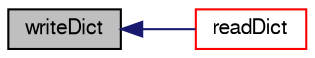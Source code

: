 digraph "writeDict"
{
  bgcolor="transparent";
  edge [fontname="FreeSans",fontsize="10",labelfontname="FreeSans",labelfontsize="10"];
  node [fontname="FreeSans",fontsize="10",shape=record];
  rankdir="LR";
  Node2806 [label="writeDict",height=0.2,width=0.4,color="black", fillcolor="grey75", style="filled", fontcolor="black"];
  Node2806 -> Node2807 [dir="back",color="midnightblue",fontsize="10",style="solid",fontname="FreeSans"];
  Node2807 [label="readDict",height=0.2,width=0.4,color="red",URL="$a21338.html#ac54ace7467d79653dee278077fb187b6",tooltip="Read constant/boundaryRegion. "];
}
